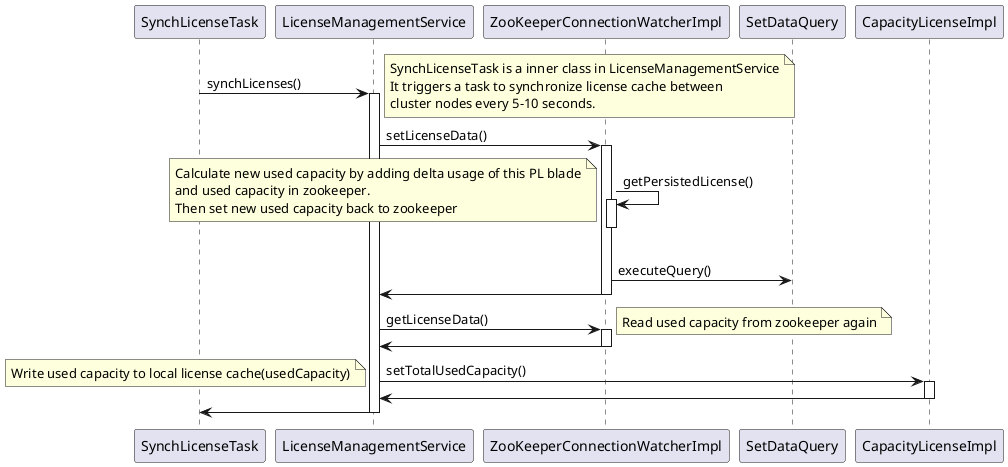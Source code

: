 @startuml

SynchLicenseTask -> LicenseManagementService: synchLicenses()
activate LicenseManagementService
note right
SynchLicenseTask is a inner class in LicenseManagementService
It triggers a task to synchronize license cache between 
cluster nodes every 5-10 seconds.
end note
LicenseManagementService -> ZooKeeperConnectionWatcherImpl: setLicenseData()
activate ZooKeeperConnectionWatcherImpl
ZooKeeperConnectionWatcherImpl -> ZooKeeperConnectionWatcherImpl: getPersistedLicense()
activate ZooKeeperConnectionWatcherImpl
note left
Calculate new used capacity by adding delta usage of this PL blade
and used capacity in zookeeper.
Then set new used capacity back to zookeeper
end note
deactivate ZooKeeperConnectionWatcherImpl
ZooKeeperConnectionWatcherImpl -> SetDataQuery: executeQuery()
ZooKeeperConnectionWatcherImpl -> LicenseManagementService
deactivate ZooKeeperConnectionWatcherImpl

LicenseManagementService -> ZooKeeperConnectionWatcherImpl: getLicenseData()
activate ZooKeeperConnectionWatcherImpl
note right
Read used capacity from zookeeper again
end note
ZooKeeperConnectionWatcherImpl -> LicenseManagementService
deactivate ZooKeeperConnectionWatcherImpl

LicenseManagementService -> CapacityLicenseImpl: setTotalUsedCapacity()
activate CapacityLicenseImpl
note left
Write used capacity to local license cache(usedCapacity)
end note
CapacityLicenseImpl -> LicenseManagementService
deactivate CapacityLicenseImpl

LicenseManagementService -> SynchLicenseTask
deactivate LicenseManagementService

@enduml